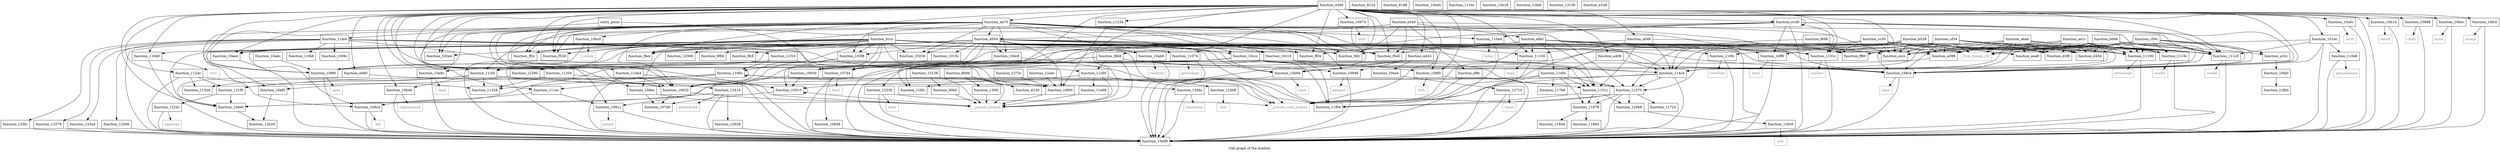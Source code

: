 digraph "Call graph of the module." {
  label="Call graph of the module.";
  node [shape=record];

  Node___pseudo_cond_branch [color="gray50", fontcolor="gray50", label="{__pseudo_cond_branch}"];
  Node_function_8130 [label="{function_8130}"];
  Node_function_8124 [label="{function_8124}"];
  Node_function_8188 [label="{function_8188}"];
  Node_entry_point [label="{entry_point}"];
  Node___pseudo_branch [color="gray50", fontcolor="gray50", label="{__pseudo_branch}"];
  Node_function_a0d8 [label="{function_a0d8}"];
  Node_function_a32c [label="{function_a32c}"];
  Node_function_a398 [label="{function_a398}"];
  Node_function_a408 [label="{function_a408}"];
  Node_function_a6a0 [label="{function_a6a0}"];
  Node_function_80b0 [label="{function_80b0}"];
  Node_function_81cc [label="{function_81cc}"];
  Node_function_9f84 [label="{function_9f84}"];
  Node_function_eea8 [label="{function_eea8}"];
  Node_function_9fe8 [label="{function_9fe8}"];
  Node_function_ff80 [label="{function_ff80}"];
  Node_function_ffa4 [label="{function_ffa4}"];
  Node_function_ffc8 [label="{function_ffc8}"];
  Node_function_10030 [label="{function_10030}"];
  Node_function_1015c [label="{function_1015c}"];
  Node_function_101bc [label="{function_101bc}"];
  Node_function_10258 [label="{function_10258}"];
  Node_function_102e4 [label="{function_102e4}"];
  Node_function_10368 [label="{function_10368}"];
  Node_function_103f8 [label="{function_103f8}"];
  Node_function_10510 [label="{function_10510}"];
  Node_function_10620 [label="{function_10620}"];
  Node_function_106ec [label="{function_106ec}"];
  Node_function_107d0 [label="{function_107d0}"];
  Node_function_107d4 [label="{function_107d4}"];
  Node_function_10848 [label="{function_10848}"];
  Node_function_10898 [label="{function_10898}"];
  Node_function_108c4 [label="{function_108c4}"];
  Node_function_108f0 [label="{function_108f0}"];
  Node_function_1091c [label="{function_1091c}"];
  Node_function_10948 [label="{function_10948}"];
  Node_function_10974 [label="{function_10974}"];
  Node_function_109c4 [label="{function_109c4}"];
  Node_function_12578 [label="{function_12578}"];
  Node_function_125a4 [label="{function_125a4}"];
  Node_function_10a4c [label="{function_10a4c}"];
  Node_function_10a5c [label="{function_10a5c}"];
  Node_function_10a8c [label="{function_10a8c}"];
  Node_function_10ab8 [label="{function_10ab8}"];
  Node_function_10ae4 [label="{function_10ae4}"];
  Node_function_10b14 [label="{function_10b14}"];
  Node_function_10b40 [label="{function_10b40}"];
  Node_function_10b94 [label="{function_10b94}"];
  Node_function_ae1c [label="{function_ae1c}"];
  Node_function_b538 [label="{function_b538}"];
  Node_function_bd98 [label="{function_bd98}"];
  Node_function_c50c [label="{function_c50c}"];
  Node_function_cc50 [label="{function_cc50}"];
  Node_function_cf34 [label="{function_cf34}"];
  Node_bind [color="gray50", fontcolor="gray50", label="{bind}"];
  Node_connect [color="gray50", fontcolor="gray50", label="{connect}"];
  Node_getsockname [color="gray50", fontcolor="gray50", label="{getsockname}"];
  Node_getsockopt [color="gray50", fontcolor="gray50", label="{getsockopt}"];
  Node_listen [color="gray50", fontcolor="gray50", label="{listen}"];
  Node_recv [color="gray50", fontcolor="gray50", label="{recv}"];
  Node_recvfrom [color="gray50", fontcolor="gray50", label="{recvfrom}"];
  Node_send [color="gray50", fontcolor="gray50", label="{send}"];
  Node_sendto [color="gray50", fontcolor="gray50", label="{sendto}"];
  Node_setsockopt [color="gray50", fontcolor="gray50", label="{setsockopt}"];
  Node_socket [color="gray50", fontcolor="gray50", label="{socket}"];
  Node_sigaction [color="gray50", fontcolor="gray50", label="{sigaction}"];
  Node_exit [color="gray50", fontcolor="gray50", label="{exit}"];
  Node_fstat [color="gray50", fontcolor="gray50", label="{fstat}"];
  Node_getdents64 [color="gray50", fontcolor="gray50", label="{getdents64}"];
  Node_nanosleep [color="gray50", fontcolor="gray50", label="{nanosleep}"];
  Node_times [color="gray50", fontcolor="gray50", label="{times}"];
  Node_brk [color="gray50", fontcolor="gray50", label="{brk}"];
  Node_llvm_bswap_i32 [color="gray50", fontcolor="gray50", label="{llvm_bswap_i32}"];
  Node_function_10bc0 [label="{function_10bc0}"];
  Node_function_10bec [label="{function_10bec}"];
  Node_function_10c18 [label="{function_10c18}"];
  Node_function_10ccc [label="{function_10ccc}"];
  Node_function_10dc8 [label="{function_10dc8}"];
  Node_function_10e98 [label="{function_10e98}"];
  Node_function_10ea4 [label="{function_10ea4}"];
  Node_function_10ed4 [label="{function_10ed4}"];
  Node_function_10ee0 [label="{function_10ee0}"];
  Node_function_10ef0 [label="{function_10ef0}"];
  Node_function_10f00 [label="{function_10f00}"];
  Node_function_10fa0 [label="{function_10fa0}"];
  Node_function_10fc4 [label="{function_10fc4}"];
  Node_function_10ff0 [label="{function_10ff0}"];
  Node_function_1101c [label="{function_1101c}"];
  Node_function_11048 [label="{function_11048}"];
  Node_function_11074 [label="{function_11074}"];
  Node_function_110a4 [label="{function_110a4}"];
  Node_function_110d0 [label="{function_110d0}"];
  Node_function_110fc [label="{function_110fc}"];
  Node_function_11130 [label="{function_11130}"];
  Node_function_1115c [label="{function_1115c}"];
  Node_function_11190 [label="{function_11190}"];
  Node_function_111c0 [label="{function_111c0}"];
  Node_function_111ec [label="{function_111ec}"];
  Node_function_11204 [label="{function_11204}"];
  Node_function_11234 [label="{function_11234}"];
  Node_function_1124c [label="{function_1124c}"];
  Node_function_11304 [label="{function_11304}"];
  Node_function_11328 [label="{function_11328}"];
  Node_function_1134c [label="{function_1134c}"];
  Node_function_11370 [label="{function_11370}"];
  Node_function_114c4 [label="{function_114c4}"];
  Node_function_1151c [label="{function_1151c}"];
  Node_function_1160c [label="{function_1160c}"];
  Node_function_11724 [label="{function_11724}"];
  Node_function_117b8 [label="{function_117b8}"];
  Node_function_11844 [label="{function_11844}"];
  Node_function_11864 [label="{function_11864}"];
  Node_function_11878 [label="{function_11878}"];
  Node_function_1196c [label="{function_1196c}"];
  Node_function_11ab4 [label="{function_11ab4}"];
  Node_function_11c60 [label="{function_11c60}"];
  Node_function_11cf4 [label="{function_11cf4}"];
  Node_function_11e98 [label="{function_11e98}"];
  Node_function_11f04 [label="{function_11f04}"];
  Node_function_12414 [label="{function_12414}"];
  Node_function_11f0c [label="{function_11f0c}"];
  Node_function_11f10 [label="{function_11f10}"];
  Node_function_11f48 [label="{function_11f48}"];
  Node_function_11fa4 [label="{function_11fa4}"];
  Node_function_121f0 [label="{function_121f0}"];
  Node_function_122dc [label="{function_122dc}"];
  Node_function_12308 [label="{function_12308}"];
  Node_function_12330 [label="{function_12330}"];
  Node_function_12380 [label="{function_12380}"];
  Node_function_125d0 [label="{function_125d0}"];
  Node_function_125fc [label="{function_125fc}"];
  Node_function_12628 [label="{function_12628}"];
  Node_function_1268c [label="{function_1268c}"];
  Node_function_126b8 [label="{function_126b8}"];
  Node_function_12710 [label="{function_12710}"];
  Node_function_1273c [label="{function_1273c}"];
  Node_function_12a4c [label="{function_12a4c}"];
  Node_function_12b18 [label="{function_12b18}"];
  Node_function_12b20 [label="{function_12b20}"];
  Node_function_12fa8 [label="{function_12fa8}"];
  Node_function_12fb0 [label="{function_12fb0}"];
  Node_function_1309c [label="{function_1309c}"];
  Node_function_130c0 [label="{function_130c0}"];
  Node_function_130fc [label="{function_130fc}"];
  Node_function_13130 [label="{function_13130}"];
  Node_function_13138 [label="{function_13138}"];
  Node_fcntl [color="gray50", fontcolor="gray50", label="{fcntl}"];
  Node_chdir [color="gray50", fontcolor="gray50", label="{chdir}"];
  Node_close [color="gray50", fontcolor="gray50", label="{close}"];
  Node_fork [color="gray50", fontcolor="gray50", label="{fork}"];
  Node_getpid [color="gray50", fontcolor="gray50", label="{getpid}"];
  Node_getppid [color="gray50", fontcolor="gray50", label="{getppid}"];
  Node_ioctl [color="gray50", fontcolor="gray50", label="{ioctl}"];
  Node_kill [color="gray50", fontcolor="gray50", label="{kill}"];
  Node_open [color="gray50", fontcolor="gray50", label="{open}"];
  Node_prctl [color="gray50", fontcolor="gray50", label="{prctl}"];
  Node_read [color="gray50", fontcolor="gray50", label="{read}"];
  Node_readlink [color="gray50", fontcolor="gray50", label="{readlink}"];
  Node_setsid [color="gray50", fontcolor="gray50", label="{setsid}"];
  Node_sigprocmask [color="gray50", fontcolor="gray50", label="{sigprocmask}"];
  Node_time [color="gray50", fontcolor="gray50", label="{time}"];
  Node_unlink [color="gray50", fontcolor="gray50", label="{unlink}"];
  Node_write [color="gray50", fontcolor="gray50", label="{write}"];
  Node_accept [color="gray50", fontcolor="gray50", label="{accept}"];
  Node_function_d3f8 [label="{function_d3f8}"];
  Node_function_d454 [label="{function_d454}"];
  Node_function_d504 [label="{function_d504}"];
  Node_function_da70 [label="{function_da70}"];
  Node_function_e1b8 [label="{function_e1b8}"];
  Node_function_e1d0 [label="{function_e1d0}"];
  Node_function_e340 [label="{function_e340}"];
  Node_function_e3d0 [label="{function_e3d0}"];
  Node_function_eccc [label="{function_eccc}"];
  Node_function_ed24 [label="{function_ed24}"];
  Node_function_ed80 [label="{function_ed80}"];
  Node_function_109f0 [label="{function_109f0}"];
  Node_function_ef8c [label="{function_ef8c}"];
  Node_function_efb0 [label="{function_efb0}"];
  Node_function_f4fc [label="{function_f4fc}"];
  Node_function_f528 [label="{function_f528}"];
  Node_function_f5e0 [label="{function_f5e0}"];
  Node_function_f698 [label="{function_f698}"];
  Node_function_ff04 [label="{function_ff04}"];
  Node_function_ff2c [label="{function_ff2c}"];
  Node_function_8094 [label="{function_8094}"];
  Node_entry_point -> Node_function_1196c;
  Node_entry_point -> Node_function_11fa4;
  Node_function_a0d8 -> Node___pseudo_cond_branch;
  Node_function_a0d8 -> Node_function_9fe8;
  Node_function_a0d8 -> Node_function_ff80;
  Node_function_a0d8 -> Node_function_10e98;
  Node_function_a0d8 -> Node_function_114c4;
  Node_function_a0d8 -> Node_function_1151c;
  Node_function_a32c -> Node_function_10fa0;
  Node_function_a398 -> Node_function_10030;
  Node_function_a408 -> Node_function_114c4;
  Node_function_a408 -> Node_function_1160c;
  Node_function_a6a0 -> Node_function_a398;
  Node_function_a6a0 -> Node_function_eea8;
  Node_function_a6a0 -> Node_function_ff80;
  Node_function_a6a0 -> Node_function_108c4;
  Node_function_a6a0 -> Node_llvm_bswap_i32;
  Node_function_a6a0 -> Node_function_1115c;
  Node_function_a6a0 -> Node_function_11190;
  Node_function_a6a0 -> Node_function_111c0;
  Node_function_a6a0 -> Node_function_114c4;
  Node_function_a6a0 -> Node_function_d3f8;
  Node_function_a6a0 -> Node_function_d454;
  Node_function_a6a0 -> Node_function_eccc;
  Node_function_80b0 -> Node___pseudo_branch;
  Node_function_81cc -> Node___pseudo_cond_branch;
  Node_function_81cc -> Node_function_a398;
  Node_function_81cc -> Node_function_9f84;
  Node_function_81cc -> Node_function_ffa4;
  Node_function_81cc -> Node_function_ffc8;
  Node_function_81cc -> Node_function_10030;
  Node_function_81cc -> Node_function_10258;
  Node_function_81cc -> Node_function_102e4;
  Node_function_81cc -> Node_function_10368;
  Node_function_81cc -> Node_function_103f8;
  Node_function_81cc -> Node_function_10620;
  Node_function_81cc -> Node_function_106ec;
  Node_function_81cc -> Node_function_107d4;
  Node_function_81cc -> Node_function_108c4;
  Node_function_81cc -> Node_function_10ae4;
  Node_function_81cc -> Node_function_10b94;
  Node_function_81cc -> Node_llvm_bswap_i32;
  Node_function_81cc -> Node_function_10e98;
  Node_function_81cc -> Node_function_10ee0;
  Node_function_81cc -> Node_function_10ef0;
  Node_function_81cc -> Node_function_10f00;
  Node_function_81cc -> Node_function_1101c;
  Node_function_81cc -> Node_function_11074;
  Node_function_81cc -> Node_function_110d0;
  Node_function_81cc -> Node_function_11130;
  Node_function_81cc -> Node_function_11190;
  Node_function_81cc -> Node_function_111c0;
  Node_function_81cc -> Node_function_114c4;
  Node_function_81cc -> Node_function_11cf4;
  Node_function_81cc -> Node_function_eccc;
  Node_function_81cc -> Node_function_f4fc;
  Node_function_81cc -> Node_function_f528;
  Node_function_81cc -> Node_function_f5e0;
  Node_function_81cc -> Node_function_ff04;
  Node_function_81cc -> Node_function_ff2c;
  Node_function_9fe8 -> Node___pseudo_branch;
  Node_function_9fe8 -> Node_function_108f0;
  Node_function_9fe8 -> Node_function_10948;
  Node_function_9fe8 -> Node_function_109c4;
  Node_function_9fe8 -> Node_function_11c60;
  Node_function_9fe8 -> Node_function_11cf4;
  Node_function_10030 -> Node_function_10510;
  Node_function_10030 -> Node_function_10620;
  Node_function_1015c -> Node_function_10a8c;
  Node_function_101bc -> Node_function_108c4;
  Node_function_101bc -> Node_function_10e98;
  Node_function_101bc -> Node_function_1101c;
  Node_function_101bc -> Node_function_11048;
  Node_function_101bc -> Node_function_111c0;
  Node_function_103f8 -> Node_function_10510;
  Node_function_103f8 -> Node_function_10620;
  Node_function_10510 -> Node___pseudo_branch;
  Node_function_10510 -> Node_function_10510;
  Node_function_10510 -> Node_function_107d0;
  Node_function_10620 -> Node___pseudo_branch;
  Node_function_10620 -> Node_function_107d0;
  Node_function_106ec -> Node___pseudo_branch;
  Node_function_106ec -> Node_function_107d0;
  Node_function_107d4 -> Node_function_10848;
  Node_function_107d4 -> Node_function_10e98;
  Node_function_107d4 -> Node_fcntl;
  Node_function_10848 -> Node_function_10e98;
  Node_function_10898 -> Node_function_10e98;
  Node_function_10898 -> Node_chdir;
  Node_function_108c4 -> Node_function_10e98;
  Node_function_108c4 -> Node_close;
  Node_function_108f0 -> Node_function_10e98;
  Node_function_108f0 -> Node_fork;
  Node_function_1091c -> Node_function_10e98;
  Node_function_1091c -> Node_getpid;
  Node_function_10948 -> Node_function_10e98;
  Node_function_10948 -> Node_getppid;
  Node_function_10974 -> Node_function_10e98;
  Node_function_10974 -> Node_ioctl;
  Node_function_109c4 -> Node_function_10e98;
  Node_function_109c4 -> Node_kill;
  Node_function_12578 -> Node_function_10e98;
  Node_function_125a4 -> Node_function_10e98;
  Node_function_10a4c -> Node_function_109f0;
  Node_function_10a5c -> Node_function_10e98;
  Node_function_10a5c -> Node_prctl;
  Node_function_10a8c -> Node_function_10e98;
  Node_function_10a8c -> Node_read;
  Node_function_10ab8 -> Node_function_10e98;
  Node_function_10ab8 -> Node_readlink;
  Node_function_10ae4 -> Node_function_10e98;
  Node_function_10b14 -> Node_function_10e98;
  Node_function_10b14 -> Node_setsid;
  Node_function_10b40 -> Node_function_10e98;
  Node_function_10b40 -> Node_sigprocmask;
  Node_function_10b94 -> Node_function_10e98;
  Node_function_10b94 -> Node_time;
  Node_function_ae1c -> Node_function_a398;
  Node_function_ae1c -> Node_function_eea8;
  Node_function_ae1c -> Node_function_108c4;
  Node_function_ae1c -> Node_llvm_bswap_i32;
  Node_function_ae1c -> Node_function_1115c;
  Node_function_ae1c -> Node_function_11190;
  Node_function_ae1c -> Node_function_111c0;
  Node_function_ae1c -> Node_function_114c4;
  Node_function_ae1c -> Node_function_d3f8;
  Node_function_ae1c -> Node_function_d454;
  Node_function_ae1c -> Node_function_eccc;
  Node_function_b538 -> Node_function_a398;
  Node_function_b538 -> Node_function_eea8;
  Node_function_b538 -> Node_function_107d4;
  Node_function_b538 -> Node_function_108c4;
  Node_function_b538 -> Node_function_10b94;
  Node_function_b538 -> Node_llvm_bswap_i32;
  Node_function_b538 -> Node_function_1101c;
  Node_function_b538 -> Node_function_110fc;
  Node_function_b538 -> Node_function_1115c;
  Node_function_b538 -> Node_function_11190;
  Node_function_b538 -> Node_function_111c0;
  Node_function_b538 -> Node_function_11370;
  Node_function_b538 -> Node_function_114c4;
  Node_function_b538 -> Node_function_d3f8;
  Node_function_b538 -> Node_function_d454;
  Node_function_b538 -> Node_function_eccc;
  Node_function_bd98 -> Node_function_a32c;
  Node_function_bd98 -> Node_function_a398;
  Node_function_bd98 -> Node_function_eea8;
  Node_function_bd98 -> Node_function_108c4;
  Node_function_bd98 -> Node_llvm_bswap_i32;
  Node_function_bd98 -> Node_function_1115c;
  Node_function_bd98 -> Node_function_11190;
  Node_function_bd98 -> Node_function_111c0;
  Node_function_bd98 -> Node_function_114c4;
  Node_function_bd98 -> Node_function_d3f8;
  Node_function_bd98 -> Node_function_d454;
  Node_function_bd98 -> Node_function_eccc;
  Node_function_c50c -> Node_function_a32c;
  Node_function_c50c -> Node_function_a398;
  Node_function_c50c -> Node_function_108c4;
  Node_function_c50c -> Node_llvm_bswap_i32;
  Node_function_c50c -> Node_function_1115c;
  Node_function_c50c -> Node_function_11190;
  Node_function_c50c -> Node_function_111c0;
  Node_function_c50c -> Node_function_114c4;
  Node_function_c50c -> Node_function_d3f8;
  Node_function_c50c -> Node_function_d454;
  Node_function_c50c -> Node_function_eccc;
  Node_function_cc50 -> Node_function_a398;
  Node_function_cc50 -> Node_function_eea8;
  Node_function_cc50 -> Node_llvm_bswap_i32;
  Node_function_cc50 -> Node_function_10ff0;
  Node_function_cc50 -> Node_function_1101c;
  Node_function_cc50 -> Node_function_11130;
  Node_function_cc50 -> Node_function_111c0;
  Node_function_cc50 -> Node_function_114c4;
  Node_function_cc50 -> Node_function_eccc;
  Node_function_cf34 -> Node_function_a398;
  Node_function_cf34 -> Node_function_ff80;
  Node_function_cf34 -> Node_function_108c4;
  Node_function_cf34 -> Node_llvm_bswap_i32;
  Node_function_cf34 -> Node_function_1115c;
  Node_function_cf34 -> Node_function_11190;
  Node_function_cf34 -> Node_function_111c0;
  Node_function_cf34 -> Node_function_114c4;
  Node_function_cf34 -> Node_function_d3f8;
  Node_function_cf34 -> Node_function_d454;
  Node_function_cf34 -> Node_function_eccc;
  Node_function_cf34 -> Node_function_f4fc;
  Node_function_cf34 -> Node_function_f5e0;
  Node_function_10bc0 -> Node_function_10e98;
  Node_function_10bc0 -> Node_unlink;
  Node_function_10bec -> Node_function_10e98;
  Node_function_10bec -> Node_write;
  Node_function_10c18 -> Node_function_108c4;
  Node_function_10c18 -> Node_function_10e98;
  Node_function_10c18 -> Node_function_1151c;
  Node_function_10c18 -> Node_function_11f04;
  Node_function_10c18 -> Node_function_11f0c;
  Node_function_10ccc -> Node_function_107d4;
  Node_function_10ccc -> Node_function_108c4;
  Node_function_10ccc -> Node_function_10e98;
  Node_function_10ccc -> Node_function_11370;
  Node_function_10ccc -> Node_function_114c4;
  Node_function_10ccc -> Node_function_1151c;
  Node_function_10ccc -> Node_function_11f04;
  Node_function_10ccc -> Node_function_12330;
  Node_function_10ccc -> Node_function_109f0;
  Node_function_10dc8 -> Node_function_11f04;
  Node_function_10dc8 -> Node_function_11f0c;
  Node_function_10dc8 -> Node_function_12380;
  Node_function_10ea4 -> Node_function_12710;
  Node_function_10ee0 -> Node_function_12b20;
  Node_function_10ef0 -> Node_function_12b20;
  Node_function_10f00 -> Node___pseudo_branch;
  Node_function_10fa0 -> Node_function_12fb0;
  Node_function_10fc4 -> Node_function_10e98;
  Node_function_10fc4 -> Node_accept;
  Node_function_10ff0 -> Node_bind;
  Node_function_10ff0 -> Node_function_10e98;
  Node_function_1101c -> Node_connect;
  Node_function_1101c -> Node_function_10e98;
  Node_function_11048 -> Node_getsockname;
  Node_function_11048 -> Node_function_10e98;
  Node_function_11074 -> Node_getsockopt;
  Node_function_11074 -> Node_function_10e98;
  Node_function_110a4 -> Node_listen;
  Node_function_110a4 -> Node_function_10e98;
  Node_function_110d0 -> Node_recv;
  Node_function_110d0 -> Node_function_10e98;
  Node_function_110fc -> Node_recvfrom;
  Node_function_110fc -> Node_function_10e98;
  Node_function_11130 -> Node_send;
  Node_function_11130 -> Node_function_10e98;
  Node_function_1115c -> Node_sendto;
  Node_function_1115c -> Node_function_10e98;
  Node_function_11190 -> Node_setsockopt;
  Node_function_11190 -> Node_function_10e98;
  Node_function_111c0 -> Node_socket;
  Node_function_111c0 -> Node_function_10e98;
  Node_function_111ec -> Node_function_1091c;
  Node_function_111ec -> Node_function_109c4;
  Node_function_11204 -> Node_function_10e98;
  Node_function_11204 -> Node_function_11328;
  Node_function_11234 -> Node_function_10f00;
  Node_function_1124c -> Node_function_10e98;
  Node_function_1124c -> Node_function_11304;
  Node_function_1124c -> Node_function_11328;
  Node_function_1124c -> Node_function_121f0;
  Node_function_11370 -> Node___pseudo_cond_branch;
  Node_function_11370 -> Node_function_10e98;
  Node_function_11370 -> Node_function_11724;
  Node_function_11370 -> Node_function_11878;
  Node_function_11370 -> Node_function_11f04;
  Node_function_11370 -> Node_function_126b8;
  Node_function_114c4 -> Node___pseudo_cond_branch;
  Node_function_114c4 -> Node_function_10510;
  Node_function_114c4 -> Node_function_10e98;
  Node_function_114c4 -> Node_function_11370;
  Node_function_1151c -> Node_function_11878;
  Node_function_1151c -> Node_function_11f04;
  Node_function_1151c -> Node_function_126b8;
  Node_function_1160c -> Node_function_10ee0;
  Node_function_1160c -> Node_function_11370;
  Node_function_1160c -> Node_function_1151c;
  Node_function_1160c -> Node_function_117b8;
  Node_function_1160c -> Node_function_11878;
  Node_function_1160c -> Node_function_11f04;
  Node_function_11878 -> Node_function_11844;
  Node_function_11878 -> Node_function_11864;
  Node_function_1196c -> Node___pseudo_cond_branch;
  Node_function_1196c -> Node_function_10f00;
  Node_function_1196c -> Node_function_111ec;
  Node_function_1196c -> Node_function_11328;
  Node_function_1196c -> Node_function_1196c;
  Node_function_1196c -> Node_function_11f04;
  Node_function_1196c -> Node_function_121f0;
  Node_function_11ab4 -> Node_function_10510;
  Node_function_11ab4 -> Node_function_10620;
  Node_function_11ab4 -> Node_function_10e98;
  Node_function_11c60 -> Node___pseudo_branch;
  Node_function_11c60 -> Node_function_11e98;
  Node_function_11c60 -> Node_function_11f04;
  Node_function_11c60 -> Node_function_11f0c;
  Node_function_11c60 -> Node_function_12308;
  Node_function_11cf4 -> Node_function_10b40;
  Node_function_11cf4 -> Node_function_10e98;
  Node_function_11cf4 -> Node_function_11304;
  Node_function_11cf4 -> Node_function_11328;
  Node_function_11cf4 -> Node_function_121f0;
  Node_function_11cf4 -> Node_function_1268c;
  Node_function_11e98 -> Node___pseudo_branch;
  Node_function_12414 -> Node_getdents64;
  Node_function_12414 -> Node_function_10e98;
  Node_function_12414 -> Node_function_10ee0;
  Node_function_12414 -> Node_function_12628;
  Node_function_11f10 -> Node_function_107d4;
  Node_function_11f10 -> Node_function_1196c;
  Node_function_11f10 -> Node_function_109f0;
  Node_function_11fa4 -> Node___pseudo_cond_branch;
  Node_function_11fa4 -> Node___pseudo_branch;
  Node_function_11fa4 -> Node_function_12578;
  Node_function_11fa4 -> Node_function_125a4;
  Node_function_11fa4 -> Node_function_10e98;
  Node_function_11fa4 -> Node_function_10f00;
  Node_function_11fa4 -> Node_function_11c60;
  Node_function_11fa4 -> Node_function_11f10;
  Node_function_11fa4 -> Node_function_11f48;
  Node_function_11fa4 -> Node_function_125d0;
  Node_function_11fa4 -> Node_function_125fc;
  Node_function_11fa4 -> Node_function_1309c;
  Node_function_121f0 -> Node_function_10ee0;
  Node_function_121f0 -> Node_function_122dc;
  Node_function_122dc -> Node_sigaction;
  Node_function_122dc -> Node_function_10e98;
  Node_function_12308 -> Node_exit;
  Node_function_12330 -> Node___pseudo_cond_branch;
  Node_function_12330 -> Node_fstat;
  Node_function_12330 -> Node_function_10e98;
  Node_function_12380 -> Node_function_10ef0;
  Node_function_12380 -> Node_function_12414;
  Node_function_125d0 -> Node_function_10e98;
  Node_function_125fc -> Node_function_10e98;
  Node_function_12628 -> Node_function_10e98;
  Node_function_1268c -> Node_nanosleep;
  Node_function_1268c -> Node_function_10e98;
  Node_function_126b8 -> Node_function_130c0;
  Node_function_12710 -> Node_times;
  Node_function_12710 -> Node_function_10e98;
  Node_function_1273c -> Node_function_10f00;
  Node_function_12a4c -> Node_function_10f00;
  Node_function_130c0 -> Node_brk;
  Node_function_130c0 -> Node_function_10e98;
  Node_function_130fc -> Node___pseudo_branch;
  Node_function_13138 -> Node___pseudo_branch;
  Node_function_13138 -> Node_function_80b0;
  Node_function_d504 -> Node_function_ffa4;
  Node_function_d504 -> Node_function_10030;
  Node_function_d504 -> Node_function_1015c;
  Node_function_d504 -> Node_function_10258;
  Node_function_d504 -> Node_function_103f8;
  Node_function_d504 -> Node_function_108c4;
  Node_function_d504 -> Node_function_109c4;
  Node_function_d504 -> Node_function_10ab8;
  Node_function_d504 -> Node_function_10c18;
  Node_function_d504 -> Node_function_10ccc;
  Node_function_d504 -> Node_function_10dc8;
  Node_function_d504 -> Node_function_10f00;
  Node_function_d504 -> Node_function_11cf4;
  Node_function_d504 -> Node_function_109f0;
  Node_function_d504 -> Node_function_f4fc;
  Node_function_d504 -> Node_function_f528;
  Node_function_d504 -> Node_function_f5e0;
  Node_function_d504 -> Node_function_ff04;
  Node_function_d504 -> Node_function_ff2c;
  Node_function_da70 -> Node_function_ffa4;
  Node_function_da70 -> Node_function_10258;
  Node_function_da70 -> Node_function_102e4;
  Node_function_da70 -> Node_function_103f8;
  Node_function_da70 -> Node_function_10620;
  Node_function_da70 -> Node_function_108c4;
  Node_function_da70 -> Node_function_108f0;
  Node_function_da70 -> Node_function_1091c;
  Node_function_da70 -> Node_function_10948;
  Node_function_da70 -> Node_function_109c4;
  Node_function_da70 -> Node_function_10a8c;
  Node_function_da70 -> Node_function_10ab8;
  Node_function_da70 -> Node_function_10b94;
  Node_function_da70 -> Node_function_10bc0;
  Node_function_da70 -> Node_function_10c18;
  Node_function_da70 -> Node_function_10ccc;
  Node_function_da70 -> Node_function_10dc8;
  Node_function_da70 -> Node_function_10ff0;
  Node_function_da70 -> Node_function_110a4;
  Node_function_da70 -> Node_function_111c0;
  Node_function_da70 -> Node_function_11370;
  Node_function_da70 -> Node_function_11ab4;
  Node_function_da70 -> Node_function_11cf4;
  Node_function_da70 -> Node_function_d504;
  Node_function_da70 -> Node_function_109f0;
  Node_function_da70 -> Node_function_f4fc;
  Node_function_da70 -> Node_function_f528;
  Node_function_da70 -> Node_function_f5e0;
  Node_function_da70 -> Node_function_ff2c;
  Node_function_e1d0 -> Node_function_107d4;
  Node_function_e1d0 -> Node_function_108c4;
  Node_function_e1d0 -> Node_function_10e98;
  Node_function_e1d0 -> Node_function_10ff0;
  Node_function_e1d0 -> Node_function_1101c;
  Node_function_e1d0 -> Node_function_110a4;
  Node_function_e1d0 -> Node_function_11190;
  Node_function_e1d0 -> Node_function_111c0;
  Node_function_e1d0 -> Node_function_11cf4;
  Node_function_e1d0 -> Node_function_d504;
  Node_function_e1d0 -> Node_function_e1d0;
  Node_function_e340 -> Node_function_10620;
  Node_function_e340 -> Node_function_eccc;
  Node_function_e340 -> Node_function_ef8c;
  Node_function_e340 -> Node_function_efb0;
  Node_function_e340 -> Node_function_f4fc;
  Node_function_e340 -> Node_function_f528;
  Node_function_e340 -> Node_function_f5e0;
  Node_function_e3d0 -> Node___pseudo_cond_branch;
  Node_function_e3d0 -> Node___pseudo_branch;
  Node_function_e3d0 -> Node_function_a0d8;
  Node_function_e3d0 -> Node_function_a408;
  Node_function_e3d0 -> Node_function_ffa4;
  Node_function_e3d0 -> Node_function_101bc;
  Node_function_e3d0 -> Node_function_102e4;
  Node_function_e3d0 -> Node_function_10620;
  Node_function_e3d0 -> Node_function_106ec;
  Node_function_e3d0 -> Node_function_107d4;
  Node_function_e3d0 -> Node_function_10898;
  Node_function_e3d0 -> Node_function_108c4;
  Node_function_e3d0 -> Node_function_108f0;
  Node_function_e3d0 -> Node_function_10974;
  Node_function_e3d0 -> Node_function_10a5c;
  Node_function_e3d0 -> Node_function_10ae4;
  Node_function_e3d0 -> Node_function_10b14;
  Node_function_e3d0 -> Node_function_10b40;
  Node_function_e3d0 -> Node_function_10bec;
  Node_function_e3d0 -> Node_function_10e98;
  Node_function_e3d0 -> Node_function_10ee0;
  Node_function_e3d0 -> Node_function_10fc4;
  Node_function_e3d0 -> Node_function_1101c;
  Node_function_e3d0 -> Node_function_11074;
  Node_function_e3d0 -> Node_function_110d0;
  Node_function_e3d0 -> Node_function_11130;
  Node_function_e3d0 -> Node_function_111c0;
  Node_function_e3d0 -> Node_function_111ec;
  Node_function_e3d0 -> Node_function_11204;
  Node_function_e3d0 -> Node_function_11234;
  Node_function_e3d0 -> Node_function_1124c;
  Node_function_e3d0 -> Node_function_11cf4;
  Node_function_e3d0 -> Node_function_da70;
  Node_function_e3d0 -> Node_function_e1d0;
  Node_function_e3d0 -> Node_function_eccc;
  Node_function_e3d0 -> Node_function_ed24;
  Node_function_e3d0 -> Node_function_ed80;
  Node_function_e3d0 -> Node_function_109f0;
  Node_function_e3d0 -> Node_function_f4fc;
  Node_function_e3d0 -> Node_function_f528;
  Node_function_e3d0 -> Node_function_f5e0;
  Node_function_e3d0 -> Node_function_ff04;
  Node_function_e3d0 -> Node_function_ff2c;
  Node_function_ed24 -> Node_function_1091c;
  Node_function_ed24 -> Node_function_10948;
  Node_function_ed24 -> Node_function_10b94;
  Node_function_ed24 -> Node_function_10ea4;
  Node_function_ed80 -> Node_function_10620;
  Node_function_ed80 -> Node_function_10ee0;
  Node_function_109f0 -> Node_function_10e98;
  Node_function_109f0 -> Node_open;
  Node_function_ef8c -> Node___pseudo_cond_branch;
  Node_function_ef8c -> Node_function_1151c;
  Node_function_efb0 -> Node___pseudo_cond_branch;
  Node_function_efb0 -> Node_function_ffa4;
  Node_function_efb0 -> Node_function_10620;
  Node_function_efb0 -> Node_function_107d4;
  Node_function_efb0 -> Node_function_108c4;
  Node_function_efb0 -> Node_function_10ae4;
  Node_function_efb0 -> Node_function_1101c;
  Node_function_efb0 -> Node_function_110fc;
  Node_function_efb0 -> Node_function_11130;
  Node_function_efb0 -> Node_function_111c0;
  Node_function_efb0 -> Node_function_114c4;
  Node_function_efb0 -> Node_function_1151c;
  Node_function_efb0 -> Node_function_1160c;
  Node_function_efb0 -> Node_function_11cf4;
  Node_function_efb0 -> Node_function_eccc;
  Node_function_efb0 -> Node_function_ff04;
  Node_function_f698 -> Node_function_ff80;
  Node_function_f698 -> Node_function_11370;
  Node_function_8094 -> Node_function_8130;
  Node_function_8094 -> Node___pseudo_branch;
  Node_function_8094 -> Node_function_130fc;
}

